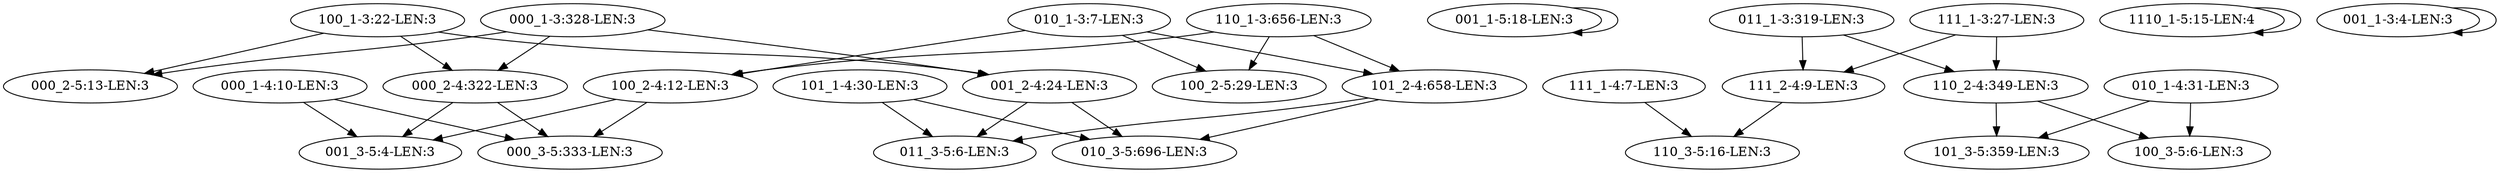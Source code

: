 digraph G {
    "000_2-4:322-LEN:3" -> "000_3-5:333-LEN:3";
    "000_2-4:322-LEN:3" -> "001_3-5:4-LEN:3";
    "001_1-5:18-LEN:3" -> "001_1-5:18-LEN:3";
    "111_1-4:7-LEN:3" -> "110_3-5:16-LEN:3";
    "110_1-3:656-LEN:3" -> "100_2-4:12-LEN:3";
    "110_1-3:656-LEN:3" -> "101_2-4:658-LEN:3";
    "110_1-3:656-LEN:3" -> "100_2-5:29-LEN:3";
    "110_2-4:349-LEN:3" -> "100_3-5:6-LEN:3";
    "110_2-4:349-LEN:3" -> "101_3-5:359-LEN:3";
    "000_1-3:328-LEN:3" -> "000_2-4:322-LEN:3";
    "000_1-3:328-LEN:3" -> "001_2-4:24-LEN:3";
    "000_1-3:328-LEN:3" -> "000_2-5:13-LEN:3";
    "101_1-4:30-LEN:3" -> "010_3-5:696-LEN:3";
    "101_1-4:30-LEN:3" -> "011_3-5:6-LEN:3";
    "001_2-4:24-LEN:3" -> "010_3-5:696-LEN:3";
    "001_2-4:24-LEN:3" -> "011_3-5:6-LEN:3";
    "100_2-4:12-LEN:3" -> "000_3-5:333-LEN:3";
    "100_2-4:12-LEN:3" -> "001_3-5:4-LEN:3";
    "000_1-4:10-LEN:3" -> "000_3-5:333-LEN:3";
    "000_1-4:10-LEN:3" -> "001_3-5:4-LEN:3";
    "011_1-3:319-LEN:3" -> "110_2-4:349-LEN:3";
    "011_1-3:319-LEN:3" -> "111_2-4:9-LEN:3";
    "1110_1-5:15-LEN:4" -> "1110_1-5:15-LEN:4";
    "010_1-4:31-LEN:3" -> "100_3-5:6-LEN:3";
    "010_1-4:31-LEN:3" -> "101_3-5:359-LEN:3";
    "001_1-3:4-LEN:3" -> "001_1-3:4-LEN:3";
    "101_2-4:658-LEN:3" -> "010_3-5:696-LEN:3";
    "101_2-4:658-LEN:3" -> "011_3-5:6-LEN:3";
    "111_1-3:27-LEN:3" -> "110_2-4:349-LEN:3";
    "111_1-3:27-LEN:3" -> "111_2-4:9-LEN:3";
    "100_1-3:22-LEN:3" -> "000_2-4:322-LEN:3";
    "100_1-3:22-LEN:3" -> "001_2-4:24-LEN:3";
    "100_1-3:22-LEN:3" -> "000_2-5:13-LEN:3";
    "010_1-3:7-LEN:3" -> "100_2-4:12-LEN:3";
    "010_1-3:7-LEN:3" -> "101_2-4:658-LEN:3";
    "010_1-3:7-LEN:3" -> "100_2-5:29-LEN:3";
    "111_2-4:9-LEN:3" -> "110_3-5:16-LEN:3";
}
